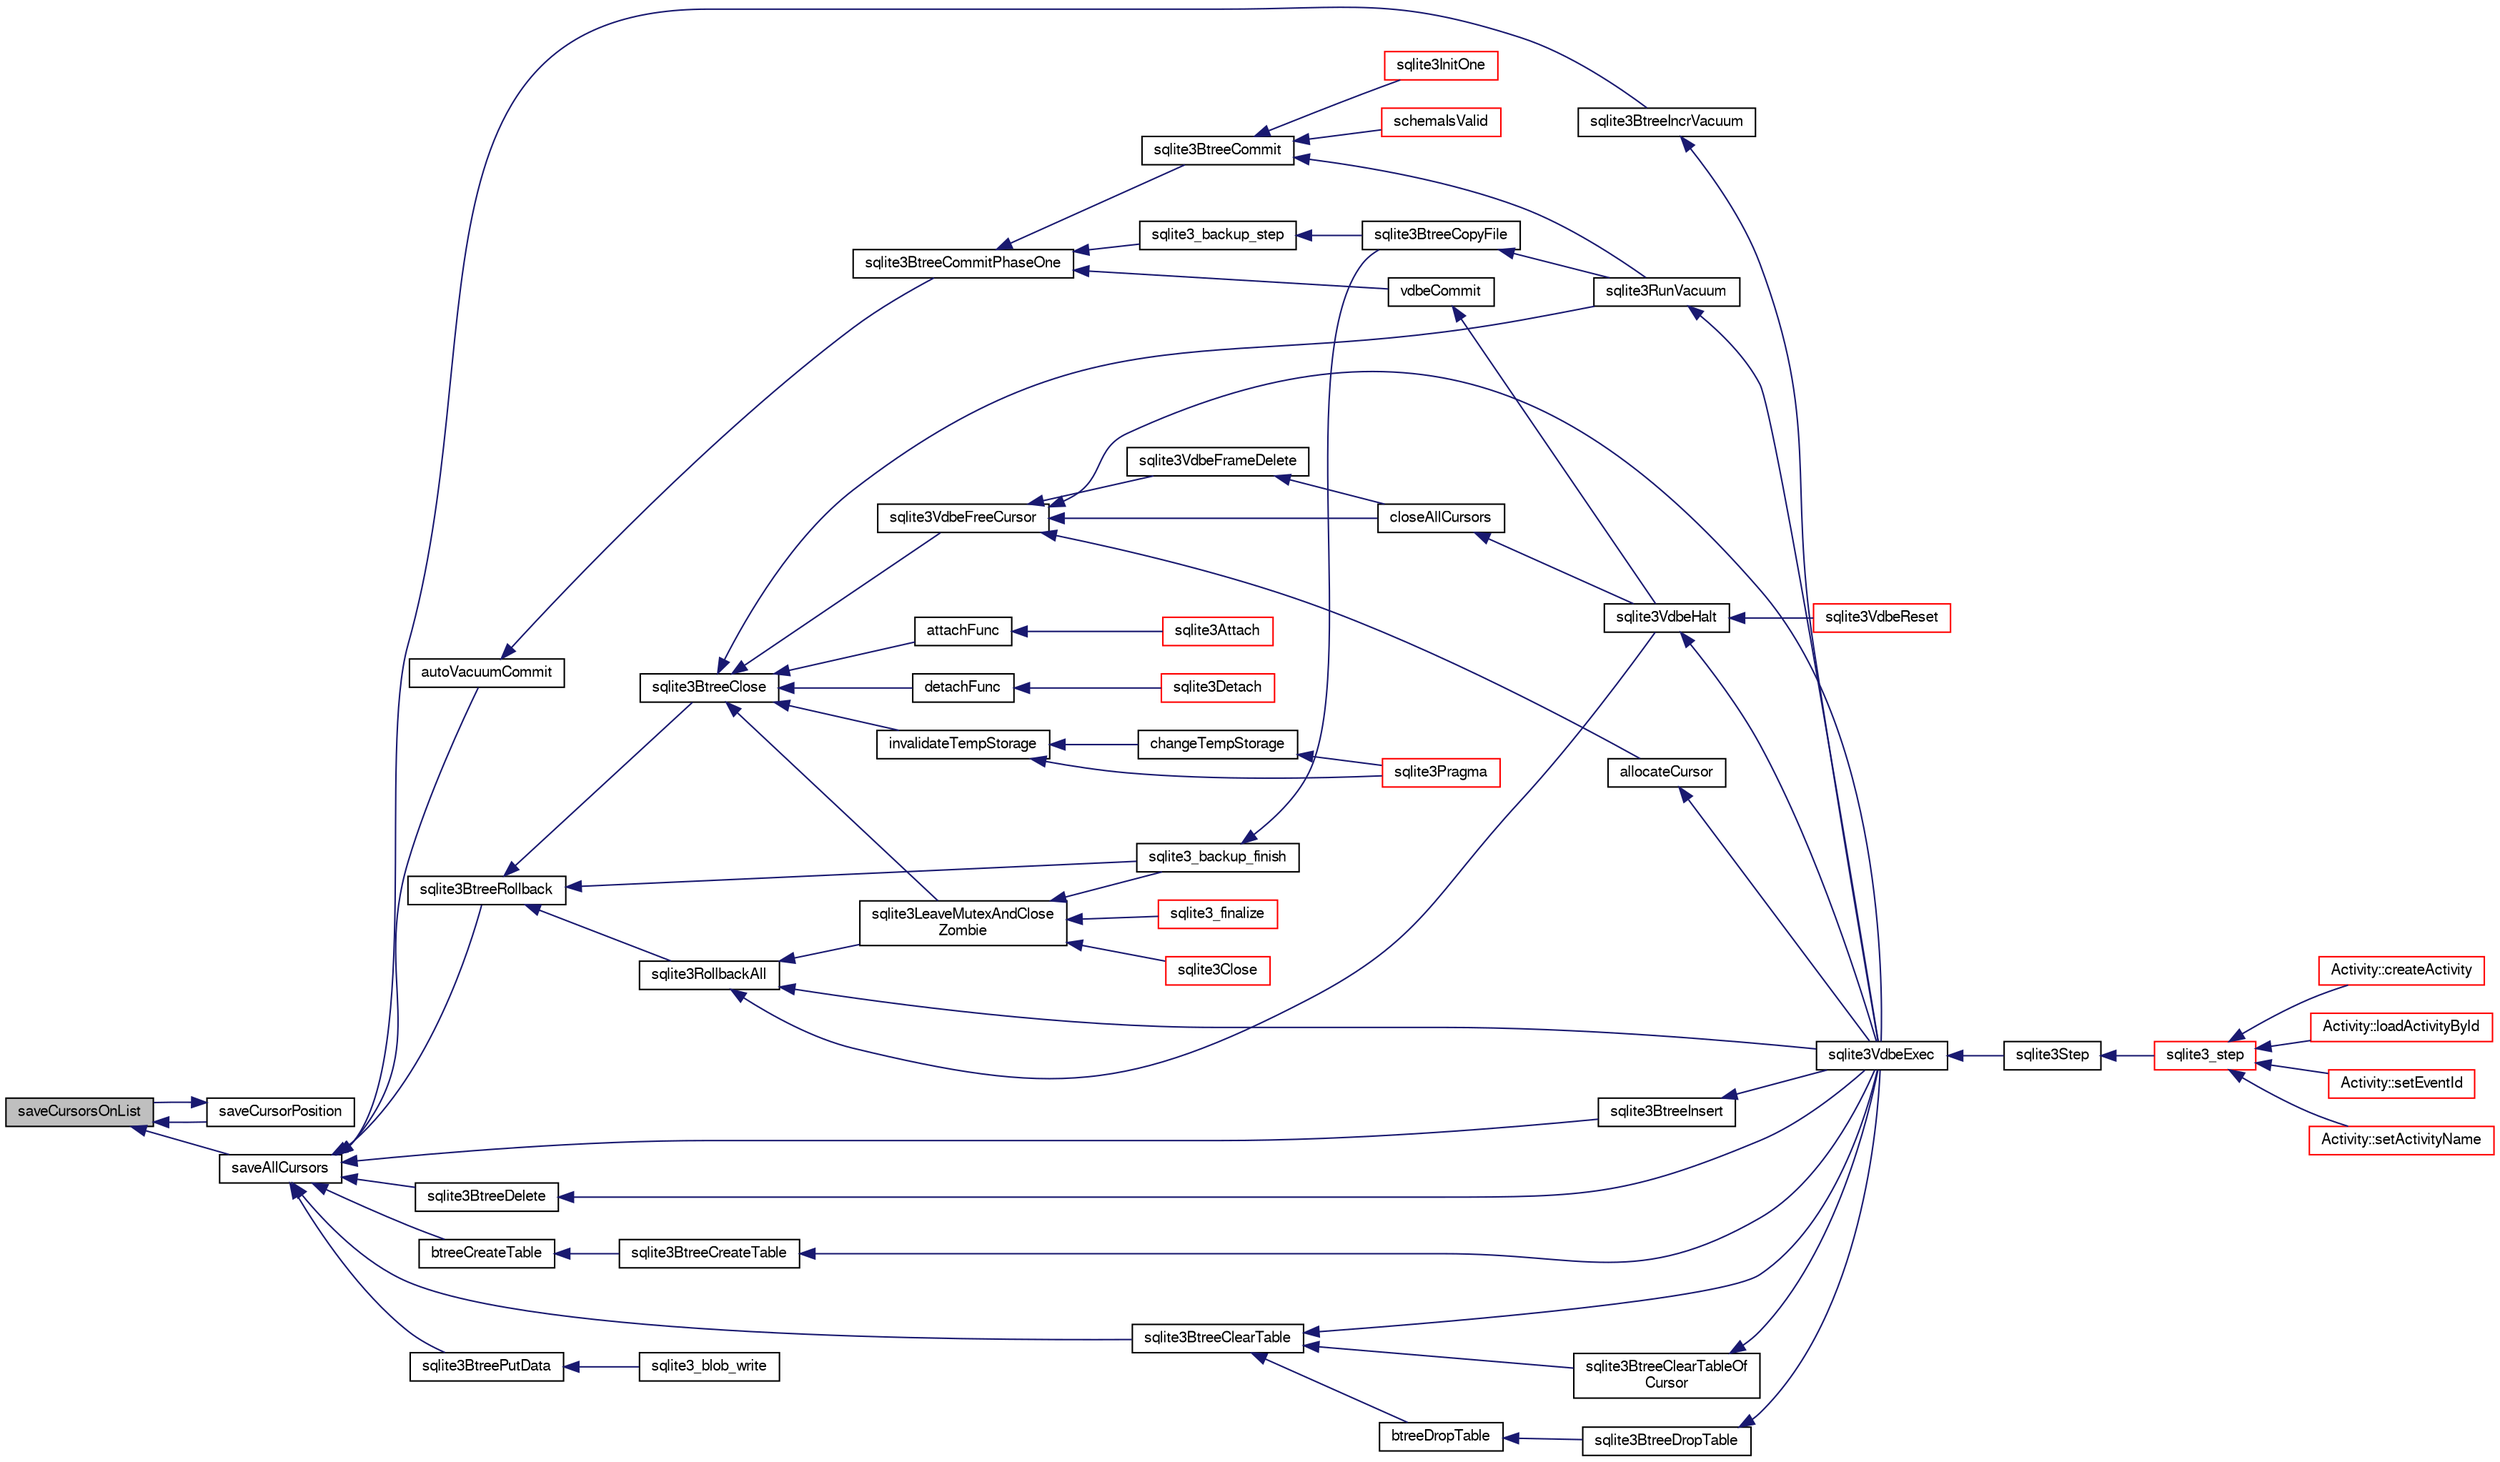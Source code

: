 digraph "saveCursorsOnList"
{
  edge [fontname="FreeSans",fontsize="10",labelfontname="FreeSans",labelfontsize="10"];
  node [fontname="FreeSans",fontsize="10",shape=record];
  rankdir="LR";
  Node284046 [label="saveCursorsOnList",height=0.2,width=0.4,color="black", fillcolor="grey75", style="filled", fontcolor="black"];
  Node284046 -> Node284047 [dir="back",color="midnightblue",fontsize="10",style="solid",fontname="FreeSans"];
  Node284047 [label="saveCursorPosition",height=0.2,width=0.4,color="black", fillcolor="white", style="filled",URL="$sqlite3_8c.html#a1fd19e15f7d2a03087f0c1f287dda917"];
  Node284047 -> Node284046 [dir="back",color="midnightblue",fontsize="10",style="solid",fontname="FreeSans"];
  Node284046 -> Node284048 [dir="back",color="midnightblue",fontsize="10",style="solid",fontname="FreeSans"];
  Node284048 [label="saveAllCursors",height=0.2,width=0.4,color="black", fillcolor="white", style="filled",URL="$sqlite3_8c.html#add0c7a5086792caf465148beaadb913d"];
  Node284048 -> Node284049 [dir="back",color="midnightblue",fontsize="10",style="solid",fontname="FreeSans"];
  Node284049 [label="sqlite3BtreeIncrVacuum",height=0.2,width=0.4,color="black", fillcolor="white", style="filled",URL="$sqlite3_8c.html#a0b4c98acfd785fc6d5dc5c3237030318"];
  Node284049 -> Node284050 [dir="back",color="midnightblue",fontsize="10",style="solid",fontname="FreeSans"];
  Node284050 [label="sqlite3VdbeExec",height=0.2,width=0.4,color="black", fillcolor="white", style="filled",URL="$sqlite3_8c.html#a8ce40a614bdc56719c4d642b1e4dfb21"];
  Node284050 -> Node284051 [dir="back",color="midnightblue",fontsize="10",style="solid",fontname="FreeSans"];
  Node284051 [label="sqlite3Step",height=0.2,width=0.4,color="black", fillcolor="white", style="filled",URL="$sqlite3_8c.html#a3f2872e873e2758a4beedad1d5113554"];
  Node284051 -> Node284052 [dir="back",color="midnightblue",fontsize="10",style="solid",fontname="FreeSans"];
  Node284052 [label="sqlite3_step",height=0.2,width=0.4,color="red", fillcolor="white", style="filled",URL="$sqlite3_8h.html#ac1e491ce36b7471eb28387f7d3c74334"];
  Node284052 -> Node284053 [dir="back",color="midnightblue",fontsize="10",style="solid",fontname="FreeSans"];
  Node284053 [label="Activity::createActivity",height=0.2,width=0.4,color="red", fillcolor="white", style="filled",URL="$classActivity.html#a813cc5e52c14ab49b39014c134e3425b"];
  Node284052 -> Node284056 [dir="back",color="midnightblue",fontsize="10",style="solid",fontname="FreeSans"];
  Node284056 [label="Activity::loadActivityById",height=0.2,width=0.4,color="red", fillcolor="white", style="filled",URL="$classActivity.html#abe4ffb4f08a47212ebf9013259d9e7fd"];
  Node284052 -> Node284058 [dir="back",color="midnightblue",fontsize="10",style="solid",fontname="FreeSans"];
  Node284058 [label="Activity::setEventId",height=0.2,width=0.4,color="red", fillcolor="white", style="filled",URL="$classActivity.html#adb1d0fd0d08f473e068f0a4086bfa9ca"];
  Node284052 -> Node284059 [dir="back",color="midnightblue",fontsize="10",style="solid",fontname="FreeSans"];
  Node284059 [label="Activity::setActivityName",height=0.2,width=0.4,color="red", fillcolor="white", style="filled",URL="$classActivity.html#a62dc3737b33915a36086f9dd26d16a81"];
  Node284048 -> Node284311 [dir="back",color="midnightblue",fontsize="10",style="solid",fontname="FreeSans"];
  Node284311 [label="autoVacuumCommit",height=0.2,width=0.4,color="black", fillcolor="white", style="filled",URL="$sqlite3_8c.html#a809d22c6311135ae3048adf41febaef0"];
  Node284311 -> Node284312 [dir="back",color="midnightblue",fontsize="10",style="solid",fontname="FreeSans"];
  Node284312 [label="sqlite3BtreeCommitPhaseOne",height=0.2,width=0.4,color="black", fillcolor="white", style="filled",URL="$sqlite3_8c.html#ae266cba101e64ad99a166f237532e262"];
  Node284312 -> Node284313 [dir="back",color="midnightblue",fontsize="10",style="solid",fontname="FreeSans"];
  Node284313 [label="sqlite3BtreeCommit",height=0.2,width=0.4,color="black", fillcolor="white", style="filled",URL="$sqlite3_8c.html#a8e56ab314556935f9f73080147d26419"];
  Node284313 -> Node284076 [dir="back",color="midnightblue",fontsize="10",style="solid",fontname="FreeSans"];
  Node284076 [label="sqlite3InitOne",height=0.2,width=0.4,color="red", fillcolor="white", style="filled",URL="$sqlite3_8c.html#ac4318b25df65269906b0379251fe9b85"];
  Node284313 -> Node284261 [dir="back",color="midnightblue",fontsize="10",style="solid",fontname="FreeSans"];
  Node284261 [label="schemaIsValid",height=0.2,width=0.4,color="red", fillcolor="white", style="filled",URL="$sqlite3_8c.html#a7c466fe28e7ca6f46b8bf72c46d9738d"];
  Node284313 -> Node284236 [dir="back",color="midnightblue",fontsize="10",style="solid",fontname="FreeSans"];
  Node284236 [label="sqlite3RunVacuum",height=0.2,width=0.4,color="black", fillcolor="white", style="filled",URL="$sqlite3_8c.html#a5e83ddc7b3e7e8e79ad5d1fc92de1d2f"];
  Node284236 -> Node284050 [dir="back",color="midnightblue",fontsize="10",style="solid",fontname="FreeSans"];
  Node284312 -> Node284263 [dir="back",color="midnightblue",fontsize="10",style="solid",fontname="FreeSans"];
  Node284263 [label="sqlite3_backup_step",height=0.2,width=0.4,color="black", fillcolor="white", style="filled",URL="$sqlite3_8h.html#a1699b75e98d082eebc465a9e64c35269"];
  Node284263 -> Node284264 [dir="back",color="midnightblue",fontsize="10",style="solid",fontname="FreeSans"];
  Node284264 [label="sqlite3BtreeCopyFile",height=0.2,width=0.4,color="black", fillcolor="white", style="filled",URL="$sqlite3_8c.html#a4d9e19a79f0d5c1dfcef0bd137ae83f9"];
  Node284264 -> Node284236 [dir="back",color="midnightblue",fontsize="10",style="solid",fontname="FreeSans"];
  Node284312 -> Node284314 [dir="back",color="midnightblue",fontsize="10",style="solid",fontname="FreeSans"];
  Node284314 [label="vdbeCommit",height=0.2,width=0.4,color="black", fillcolor="white", style="filled",URL="$sqlite3_8c.html#a5d7f1e0625451b987728f600cfe1b92d"];
  Node284314 -> Node284269 [dir="back",color="midnightblue",fontsize="10",style="solid",fontname="FreeSans"];
  Node284269 [label="sqlite3VdbeHalt",height=0.2,width=0.4,color="black", fillcolor="white", style="filled",URL="$sqlite3_8c.html#a8d1d99703d999190fbc35ecc981cb709"];
  Node284269 -> Node284270 [dir="back",color="midnightblue",fontsize="10",style="solid",fontname="FreeSans"];
  Node284270 [label="sqlite3VdbeReset",height=0.2,width=0.4,color="red", fillcolor="white", style="filled",URL="$sqlite3_8c.html#a315a913742f7267f90d46d41446353b1"];
  Node284269 -> Node284050 [dir="back",color="midnightblue",fontsize="10",style="solid",fontname="FreeSans"];
  Node284048 -> Node284315 [dir="back",color="midnightblue",fontsize="10",style="solid",fontname="FreeSans"];
  Node284315 [label="sqlite3BtreeRollback",height=0.2,width=0.4,color="black", fillcolor="white", style="filled",URL="$sqlite3_8c.html#a317473acdafdd688385c8954f09de186"];
  Node284315 -> Node284316 [dir="back",color="midnightblue",fontsize="10",style="solid",fontname="FreeSans"];
  Node284316 [label="sqlite3BtreeClose",height=0.2,width=0.4,color="black", fillcolor="white", style="filled",URL="$sqlite3_8c.html#a729b65009b66a99200496b09c124df01"];
  Node284316 -> Node284317 [dir="back",color="midnightblue",fontsize="10",style="solid",fontname="FreeSans"];
  Node284317 [label="sqlite3VdbeFreeCursor",height=0.2,width=0.4,color="black", fillcolor="white", style="filled",URL="$sqlite3_8c.html#a0f9084083e1d0639708934630f33d6ef"];
  Node284317 -> Node284318 [dir="back",color="midnightblue",fontsize="10",style="solid",fontname="FreeSans"];
  Node284318 [label="sqlite3VdbeFrameDelete",height=0.2,width=0.4,color="black", fillcolor="white", style="filled",URL="$sqlite3_8c.html#adb3773fdfb1685857e28891f76365900"];
  Node284318 -> Node284319 [dir="back",color="midnightblue",fontsize="10",style="solid",fontname="FreeSans"];
  Node284319 [label="closeAllCursors",height=0.2,width=0.4,color="black", fillcolor="white", style="filled",URL="$sqlite3_8c.html#af1ac189735864dd6989a8c5af4557547"];
  Node284319 -> Node284269 [dir="back",color="midnightblue",fontsize="10",style="solid",fontname="FreeSans"];
  Node284317 -> Node284319 [dir="back",color="midnightblue",fontsize="10",style="solid",fontname="FreeSans"];
  Node284317 -> Node284320 [dir="back",color="midnightblue",fontsize="10",style="solid",fontname="FreeSans"];
  Node284320 [label="allocateCursor",height=0.2,width=0.4,color="black", fillcolor="white", style="filled",URL="$sqlite3_8c.html#a5083c054ea81802294e539b00a57aad4"];
  Node284320 -> Node284050 [dir="back",color="midnightblue",fontsize="10",style="solid",fontname="FreeSans"];
  Node284317 -> Node284050 [dir="back",color="midnightblue",fontsize="10",style="solid",fontname="FreeSans"];
  Node284316 -> Node284078 [dir="back",color="midnightblue",fontsize="10",style="solid",fontname="FreeSans"];
  Node284078 [label="attachFunc",height=0.2,width=0.4,color="black", fillcolor="white", style="filled",URL="$sqlite3_8c.html#a69cb751a7da501b9a0aa37e0d7c3eaf7"];
  Node284078 -> Node284079 [dir="back",color="midnightblue",fontsize="10",style="solid",fontname="FreeSans"];
  Node284079 [label="sqlite3Attach",height=0.2,width=0.4,color="red", fillcolor="white", style="filled",URL="$sqlite3_8c.html#ae0907fe0b43cc1b4c7e6a16213e8546f"];
  Node284316 -> Node284265 [dir="back",color="midnightblue",fontsize="10",style="solid",fontname="FreeSans"];
  Node284265 [label="detachFunc",height=0.2,width=0.4,color="black", fillcolor="white", style="filled",URL="$sqlite3_8c.html#a2b3dd04cb87abd088926ab0082a60b77"];
  Node284265 -> Node284122 [dir="back",color="midnightblue",fontsize="10",style="solid",fontname="FreeSans"];
  Node284122 [label="sqlite3Detach",height=0.2,width=0.4,color="red", fillcolor="white", style="filled",URL="$sqlite3_8c.html#ab1a5a0b01c7560aef5e0b8603a68747d"];
  Node284316 -> Node284266 [dir="back",color="midnightblue",fontsize="10",style="solid",fontname="FreeSans"];
  Node284266 [label="invalidateTempStorage",height=0.2,width=0.4,color="black", fillcolor="white", style="filled",URL="$sqlite3_8c.html#a759777a1eb3c3e96a5af94932b39e69a"];
  Node284266 -> Node284267 [dir="back",color="midnightblue",fontsize="10",style="solid",fontname="FreeSans"];
  Node284267 [label="changeTempStorage",height=0.2,width=0.4,color="black", fillcolor="white", style="filled",URL="$sqlite3_8c.html#abd43abe0a0959a45c786b9865ed52904"];
  Node284267 -> Node284128 [dir="back",color="midnightblue",fontsize="10",style="solid",fontname="FreeSans"];
  Node284128 [label="sqlite3Pragma",height=0.2,width=0.4,color="red", fillcolor="white", style="filled",URL="$sqlite3_8c.html#a111391370f58f8e6a6eca51fd34d62ed"];
  Node284266 -> Node284128 [dir="back",color="midnightblue",fontsize="10",style="solid",fontname="FreeSans"];
  Node284316 -> Node284236 [dir="back",color="midnightblue",fontsize="10",style="solid",fontname="FreeSans"];
  Node284316 -> Node284279 [dir="back",color="midnightblue",fontsize="10",style="solid",fontname="FreeSans"];
  Node284279 [label="sqlite3LeaveMutexAndClose\lZombie",height=0.2,width=0.4,color="black", fillcolor="white", style="filled",URL="$sqlite3_8c.html#afe3a37c29dcb0fe9fc15fe07a3976f59"];
  Node284279 -> Node284280 [dir="back",color="midnightblue",fontsize="10",style="solid",fontname="FreeSans"];
  Node284280 [label="sqlite3_backup_finish",height=0.2,width=0.4,color="black", fillcolor="white", style="filled",URL="$sqlite3_8h.html#a176857dd58d99be53b6d7305533e0048"];
  Node284280 -> Node284264 [dir="back",color="midnightblue",fontsize="10",style="solid",fontname="FreeSans"];
  Node284279 -> Node284272 [dir="back",color="midnightblue",fontsize="10",style="solid",fontname="FreeSans"];
  Node284272 [label="sqlite3_finalize",height=0.2,width=0.4,color="red", fillcolor="white", style="filled",URL="$sqlite3_8h.html#a801195c0f771d40bb4be1e40f3b88945"];
  Node284279 -> Node284281 [dir="back",color="midnightblue",fontsize="10",style="solid",fontname="FreeSans"];
  Node284281 [label="sqlite3Close",height=0.2,width=0.4,color="red", fillcolor="white", style="filled",URL="$sqlite3_8c.html#aa9f2e73837bba8d721dbde0964ffce11"];
  Node284315 -> Node284280 [dir="back",color="midnightblue",fontsize="10",style="solid",fontname="FreeSans"];
  Node284315 -> Node284268 [dir="back",color="midnightblue",fontsize="10",style="solid",fontname="FreeSans"];
  Node284268 [label="sqlite3RollbackAll",height=0.2,width=0.4,color="black", fillcolor="white", style="filled",URL="$sqlite3_8c.html#ad902dd388d73208539f557962e3fe6bb"];
  Node284268 -> Node284269 [dir="back",color="midnightblue",fontsize="10",style="solid",fontname="FreeSans"];
  Node284268 -> Node284050 [dir="back",color="midnightblue",fontsize="10",style="solid",fontname="FreeSans"];
  Node284268 -> Node284279 [dir="back",color="midnightblue",fontsize="10",style="solid",fontname="FreeSans"];
  Node284048 -> Node284321 [dir="back",color="midnightblue",fontsize="10",style="solid",fontname="FreeSans"];
  Node284321 [label="sqlite3BtreeInsert",height=0.2,width=0.4,color="black", fillcolor="white", style="filled",URL="$sqlite3_8c.html#aa6c6b68ed28d38984e5fa329794d7f02"];
  Node284321 -> Node284050 [dir="back",color="midnightblue",fontsize="10",style="solid",fontname="FreeSans"];
  Node284048 -> Node284322 [dir="back",color="midnightblue",fontsize="10",style="solid",fontname="FreeSans"];
  Node284322 [label="sqlite3BtreeDelete",height=0.2,width=0.4,color="black", fillcolor="white", style="filled",URL="$sqlite3_8c.html#a65c40cd7ec987dbd25392a180f388fe7"];
  Node284322 -> Node284050 [dir="back",color="midnightblue",fontsize="10",style="solid",fontname="FreeSans"];
  Node284048 -> Node284323 [dir="back",color="midnightblue",fontsize="10",style="solid",fontname="FreeSans"];
  Node284323 [label="btreeCreateTable",height=0.2,width=0.4,color="black", fillcolor="white", style="filled",URL="$sqlite3_8c.html#a48e09eaac366a6b585edd02553872954"];
  Node284323 -> Node284324 [dir="back",color="midnightblue",fontsize="10",style="solid",fontname="FreeSans"];
  Node284324 [label="sqlite3BtreeCreateTable",height=0.2,width=0.4,color="black", fillcolor="white", style="filled",URL="$sqlite3_8c.html#a1a9ef91a0faff12254ec3f58cade3291"];
  Node284324 -> Node284050 [dir="back",color="midnightblue",fontsize="10",style="solid",fontname="FreeSans"];
  Node284048 -> Node284325 [dir="back",color="midnightblue",fontsize="10",style="solid",fontname="FreeSans"];
  Node284325 [label="sqlite3BtreeClearTable",height=0.2,width=0.4,color="black", fillcolor="white", style="filled",URL="$sqlite3_8c.html#ac2fcbee7dcc155d776ecf9d5151f3872"];
  Node284325 -> Node284326 [dir="back",color="midnightblue",fontsize="10",style="solid",fontname="FreeSans"];
  Node284326 [label="sqlite3BtreeClearTableOf\lCursor",height=0.2,width=0.4,color="black", fillcolor="white", style="filled",URL="$sqlite3_8c.html#a31f4ef273f0625b74b993177f5903454"];
  Node284326 -> Node284050 [dir="back",color="midnightblue",fontsize="10",style="solid",fontname="FreeSans"];
  Node284325 -> Node284327 [dir="back",color="midnightblue",fontsize="10",style="solid",fontname="FreeSans"];
  Node284327 [label="btreeDropTable",height=0.2,width=0.4,color="black", fillcolor="white", style="filled",URL="$sqlite3_8c.html#abba4061ea34842db278e91f537d2c2ff"];
  Node284327 -> Node284328 [dir="back",color="midnightblue",fontsize="10",style="solid",fontname="FreeSans"];
  Node284328 [label="sqlite3BtreeDropTable",height=0.2,width=0.4,color="black", fillcolor="white", style="filled",URL="$sqlite3_8c.html#a7b9a218bc08d8acfc94b74ea5c47eaa8"];
  Node284328 -> Node284050 [dir="back",color="midnightblue",fontsize="10",style="solid",fontname="FreeSans"];
  Node284325 -> Node284050 [dir="back",color="midnightblue",fontsize="10",style="solid",fontname="FreeSans"];
  Node284048 -> Node284329 [dir="back",color="midnightblue",fontsize="10",style="solid",fontname="FreeSans"];
  Node284329 [label="sqlite3BtreePutData",height=0.2,width=0.4,color="black", fillcolor="white", style="filled",URL="$sqlite3_8c.html#a3de4f8662e8ea70d283bd57db1152a4c"];
  Node284329 -> Node284276 [dir="back",color="midnightblue",fontsize="10",style="solid",fontname="FreeSans"];
  Node284276 [label="sqlite3_blob_write",height=0.2,width=0.4,color="black", fillcolor="white", style="filled",URL="$sqlite3_8h.html#a0dd24c2ce4bfd36279ed96e8266b1d87"];
}

